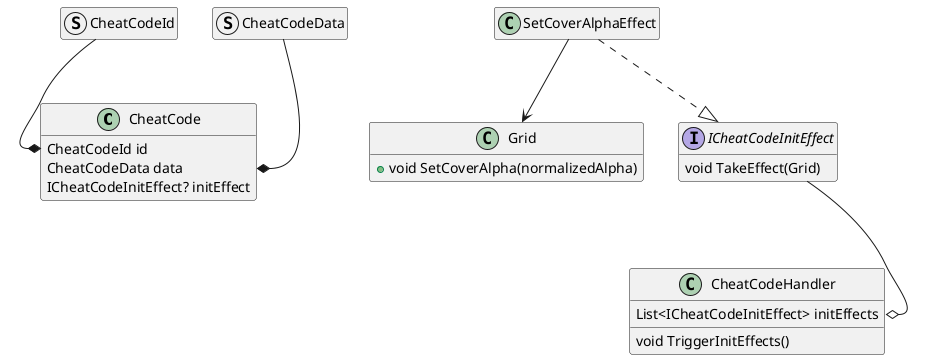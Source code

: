 ﻿@startuml
'https://plantuml.com/class-diagram

hide empty members

class CheatCode
{
    CheatCodeId id
    CheatCodeData data
    ICheatCodeInitEffect? initEffect
}

struct CheatCodeId
struct CheatCodeData

CheatCodeId --* CheatCode::id
CheatCodeData --* CheatCode::data

class Grid
{
    + void SetCoverAlpha(normalizedAlpha)
}

class CheatCodeHandler
{
    List<ICheatCodeInitEffect> initEffects
    void TriggerInitEffects()
}


ICheatCodeInitEffect --o CheatCodeHandler::initEffects

interface ICheatCodeInitEffect
{
    void TakeEffect(Grid)
}

class SetCoverAlphaEffect

SetCoverAlphaEffect ..|> ICheatCodeInitEffect

SetCoverAlphaEffect --> Grid


@enduml